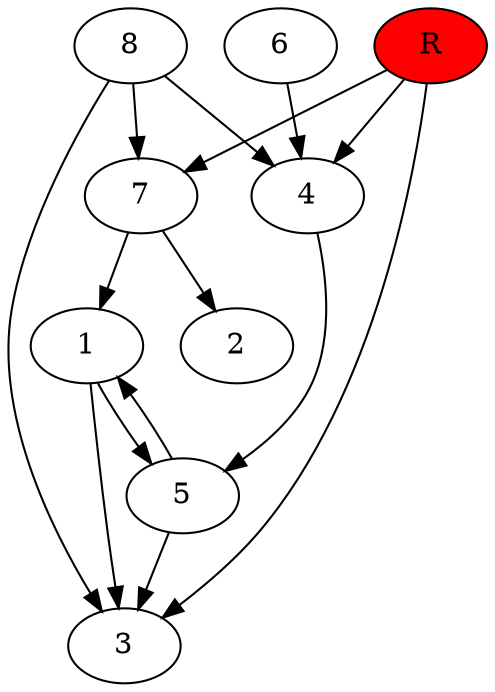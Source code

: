 digraph prb25732 {
	1
	2
	3
	4
	5
	6
	7
	8
	R [fillcolor="#ff0000" style=filled]
	1 -> 3
	1 -> 5
	4 -> 5
	5 -> 1
	5 -> 3
	6 -> 4
	7 -> 1
	7 -> 2
	8 -> 3
	8 -> 4
	8 -> 7
	R -> 3
	R -> 4
	R -> 7
}
